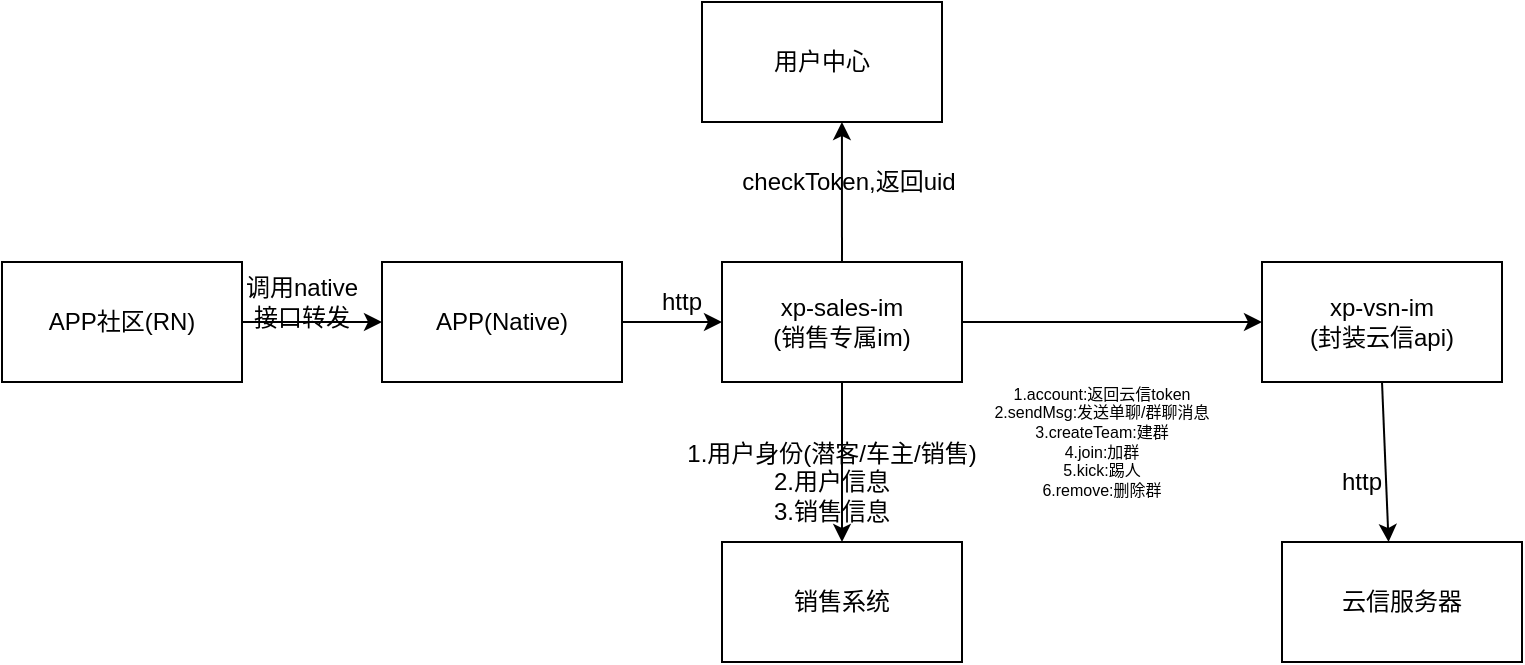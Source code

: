 <mxfile version="12.4.3" type="github" pages="1">
  <diagram id="bsD2x_KO6xM0R5m1DpQU" name="Page-1">
    <mxGraphModel dx="1600" dy="427" grid="1" gridSize="10" guides="1" tooltips="1" connect="1" arrows="1" fold="1" page="1" pageScale="1" pageWidth="827" pageHeight="1169" math="0" shadow="0">
      <root>
        <mxCell id="0"/>
        <mxCell id="1" parent="0"/>
        <mxCell id="owGcyw35CdWoM1V62iLP-1" value="xp-sales-im&lt;br&gt;(销售专属im)" style="rounded=0;whiteSpace=wrap;html=1;" vertex="1" parent="1">
          <mxGeometry x="330" y="140" width="120" height="60" as="geometry"/>
        </mxCell>
        <mxCell id="owGcyw35CdWoM1V62iLP-2" value="xp-vsn-im&lt;br&gt;(封装云信api)" style="rounded=0;whiteSpace=wrap;html=1;" vertex="1" parent="1">
          <mxGeometry x="600" y="140" width="120" height="60" as="geometry"/>
        </mxCell>
        <mxCell id="owGcyw35CdWoM1V62iLP-3" value="云信服务器" style="rounded=0;whiteSpace=wrap;html=1;" vertex="1" parent="1">
          <mxGeometry x="610" y="280" width="120" height="60" as="geometry"/>
        </mxCell>
        <mxCell id="owGcyw35CdWoM1V62iLP-4" value="销售系统" style="rounded=0;whiteSpace=wrap;html=1;" vertex="1" parent="1">
          <mxGeometry x="330" y="280" width="120" height="60" as="geometry"/>
        </mxCell>
        <mxCell id="owGcyw35CdWoM1V62iLP-5" value="用户中心" style="rounded=0;whiteSpace=wrap;html=1;" vertex="1" parent="1">
          <mxGeometry x="320" y="10" width="120" height="60" as="geometry"/>
        </mxCell>
        <mxCell id="owGcyw35CdWoM1V62iLP-6" value="APP社区(RN)" style="rounded=0;whiteSpace=wrap;html=1;" vertex="1" parent="1">
          <mxGeometry x="-30" y="140" width="120" height="60" as="geometry"/>
        </mxCell>
        <mxCell id="owGcyw35CdWoM1V62iLP-7" value="APP(Native)" style="rounded=0;whiteSpace=wrap;html=1;" vertex="1" parent="1">
          <mxGeometry x="160" y="140" width="120" height="60" as="geometry"/>
        </mxCell>
        <mxCell id="owGcyw35CdWoM1V62iLP-8" value="" style="endArrow=classic;html=1;entryX=0;entryY=0.5;entryDx=0;entryDy=0;exitX=1;exitY=0.5;exitDx=0;exitDy=0;" edge="1" parent="1" source="owGcyw35CdWoM1V62iLP-6" target="owGcyw35CdWoM1V62iLP-7">
          <mxGeometry width="50" height="50" relative="1" as="geometry">
            <mxPoint x="-10" y="410" as="sourcePoint"/>
            <mxPoint x="40" y="360" as="targetPoint"/>
          </mxGeometry>
        </mxCell>
        <mxCell id="owGcyw35CdWoM1V62iLP-10" value="" style="endArrow=classic;html=1;entryX=0.583;entryY=1;entryDx=0;entryDy=0;entryPerimeter=0;" edge="1" parent="1" source="owGcyw35CdWoM1V62iLP-1" target="owGcyw35CdWoM1V62iLP-5">
          <mxGeometry width="50" height="50" relative="1" as="geometry">
            <mxPoint x="-10" y="410" as="sourcePoint"/>
            <mxPoint x="400" y="80" as="targetPoint"/>
          </mxGeometry>
        </mxCell>
        <mxCell id="owGcyw35CdWoM1V62iLP-11" value="checkToken,返回uid" style="text;html=1;strokeColor=none;fillColor=none;align=center;verticalAlign=middle;whiteSpace=wrap;rounded=0;" vertex="1" parent="1">
          <mxGeometry x="320" y="90" width="147" height="20" as="geometry"/>
        </mxCell>
        <mxCell id="owGcyw35CdWoM1V62iLP-12" value="调用native接口转发" style="text;html=1;strokeColor=none;fillColor=none;align=center;verticalAlign=middle;whiteSpace=wrap;rounded=0;" vertex="1" parent="1">
          <mxGeometry x="90" y="150" width="60" height="20" as="geometry"/>
        </mxCell>
        <mxCell id="owGcyw35CdWoM1V62iLP-13" value="" style="endArrow=classic;html=1;entryX=0;entryY=0.5;entryDx=0;entryDy=0;exitX=1;exitY=0.5;exitDx=0;exitDy=0;" edge="1" parent="1" source="owGcyw35CdWoM1V62iLP-7" target="owGcyw35CdWoM1V62iLP-1">
          <mxGeometry width="50" height="50" relative="1" as="geometry">
            <mxPoint x="-30" y="410" as="sourcePoint"/>
            <mxPoint x="20" y="360" as="targetPoint"/>
          </mxGeometry>
        </mxCell>
        <mxCell id="owGcyw35CdWoM1V62iLP-14" value="http" style="text;html=1;strokeColor=none;fillColor=none;align=center;verticalAlign=middle;whiteSpace=wrap;rounded=0;" vertex="1" parent="1">
          <mxGeometry x="290" y="150" width="40" height="20" as="geometry"/>
        </mxCell>
        <mxCell id="owGcyw35CdWoM1V62iLP-19" value="" style="endArrow=classic;html=1;exitX=0.5;exitY=1;exitDx=0;exitDy=0;" edge="1" parent="1" source="owGcyw35CdWoM1V62iLP-1" target="owGcyw35CdWoM1V62iLP-4">
          <mxGeometry width="50" height="50" relative="1" as="geometry">
            <mxPoint x="-30" y="410" as="sourcePoint"/>
            <mxPoint x="20" y="360" as="targetPoint"/>
          </mxGeometry>
        </mxCell>
        <mxCell id="owGcyw35CdWoM1V62iLP-20" value="" style="endArrow=classic;html=1;exitX=1;exitY=0.5;exitDx=0;exitDy=0;entryX=0;entryY=0.5;entryDx=0;entryDy=0;" edge="1" parent="1" source="owGcyw35CdWoM1V62iLP-1" target="owGcyw35CdWoM1V62iLP-2">
          <mxGeometry width="50" height="50" relative="1" as="geometry">
            <mxPoint x="460" y="169.5" as="sourcePoint"/>
            <mxPoint x="590" y="169.5" as="targetPoint"/>
          </mxGeometry>
        </mxCell>
        <mxCell id="owGcyw35CdWoM1V62iLP-21" value="&lt;span style=&quot;font-size: 8px&quot;&gt;1.account:返回云信token&lt;br style=&quot;font-size: 8px&quot;&gt;2.sendMsg:发送单聊/群聊消息&lt;br&gt;3.createTeam:建群&lt;br&gt;4.join:加群&lt;br&gt;5.&lt;/span&gt;&lt;font style=&quot;font-size: 8px&quot;&gt;kick:踢人&lt;br&gt;&lt;/font&gt;&lt;span style=&quot;font-size: 8px&quot;&gt;6.remove:删除群&lt;br style=&quot;font-size: 8px&quot;&gt;&lt;/span&gt;" style="text;html=1;strokeColor=none;fillColor=none;align=center;verticalAlign=middle;whiteSpace=wrap;rounded=0;fontSize=8;" vertex="1" parent="1">
          <mxGeometry x="430" y="220" width="180" height="20" as="geometry"/>
        </mxCell>
        <mxCell id="owGcyw35CdWoM1V62iLP-22" value="" style="endArrow=classic;html=1;exitX=0.5;exitY=1;exitDx=0;exitDy=0;entryX=0.444;entryY=0;entryDx=0;entryDy=0;entryPerimeter=0;" edge="1" parent="1" source="owGcyw35CdWoM1V62iLP-2" target="owGcyw35CdWoM1V62iLP-3">
          <mxGeometry width="50" height="50" relative="1" as="geometry">
            <mxPoint x="-30" y="410" as="sourcePoint"/>
            <mxPoint x="20" y="360" as="targetPoint"/>
          </mxGeometry>
        </mxCell>
        <mxCell id="owGcyw35CdWoM1V62iLP-23" value="http" style="text;html=1;strokeColor=none;fillColor=none;align=center;verticalAlign=middle;whiteSpace=wrap;rounded=0;" vertex="1" parent="1">
          <mxGeometry x="630" y="240" width="40" height="20" as="geometry"/>
        </mxCell>
        <mxCell id="owGcyw35CdWoM1V62iLP-25" value="1.用户身份(潜客/车主/销售)&lt;br&gt;2.用户信息&lt;br&gt;3.销售信息" style="text;html=1;strokeColor=none;fillColor=none;align=center;verticalAlign=middle;whiteSpace=wrap;rounded=0;" vertex="1" parent="1">
          <mxGeometry x="290" y="240" width="190" height="20" as="geometry"/>
        </mxCell>
      </root>
    </mxGraphModel>
  </diagram>
</mxfile>
